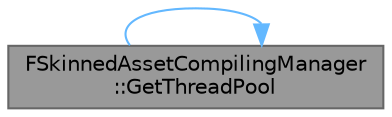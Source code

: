 digraph "FSkinnedAssetCompilingManager::GetThreadPool"
{
 // INTERACTIVE_SVG=YES
 // LATEX_PDF_SIZE
  bgcolor="transparent";
  edge [fontname=Helvetica,fontsize=10,labelfontname=Helvetica,labelfontsize=10];
  node [fontname=Helvetica,fontsize=10,shape=box,height=0.2,width=0.4];
  rankdir="RL";
  Node1 [id="Node000001",label="FSkinnedAssetCompilingManager\l::GetThreadPool",height=0.2,width=0.4,color="gray40", fillcolor="grey60", style="filled", fontcolor="black",tooltip="Returns the threadpool where skinned asset compilation should be scheduled."];
  Node1 -> Node1 [id="edge1_Node000001_Node000001",dir="back",color="steelblue1",style="solid",tooltip=" "];
}
